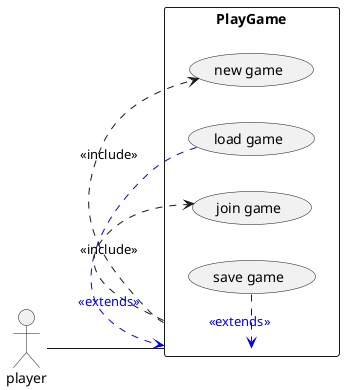 @startuml
left to right direction
skinparam packageStyle rectangle
actor player
'actor player2

rectangle PlayGame {
  player -- (PlayGame)
  (PlayGame) .> (new game) : <<include>>
  (load game) .> (PlayGame) #blue;line.dashed;text:blue : <<extends>>
  (PlayGame) .> (join game) : <<include>>
  (save game) .> (PlayGame) #blue;line.dashed;text:blue : <<extends>>
  '(PlayGame) -- player2
}

@enduml
